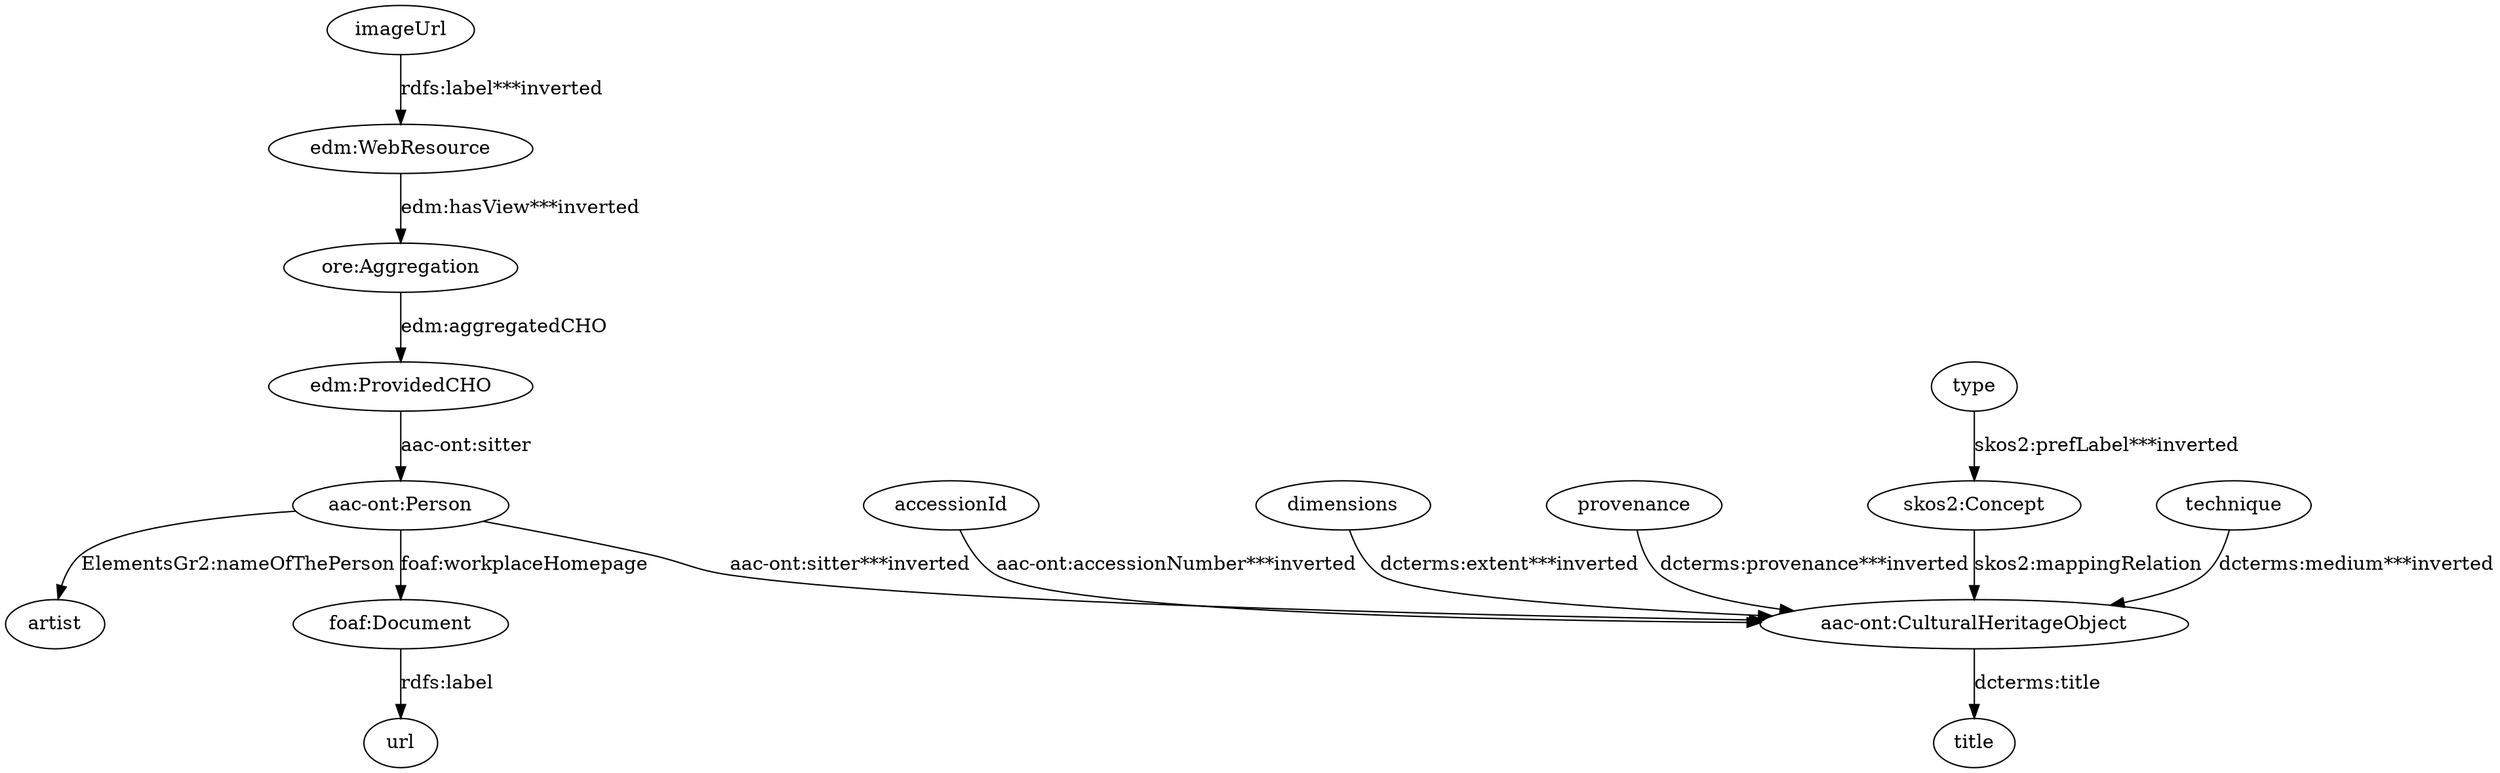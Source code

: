 digraph {
  "aac-ont:CulturalHeritageObject1" [type=class_uri,label="aac-ont:CulturalHeritageObject"]
  title [type=attribute_name,label=title]
  "aac-ont:Person1" [type=class_uri,label="aac-ont:Person"]
  artist [type=attribute_name,label=artist]
  "foaf:Document1" [type=class_uri,label="foaf:Document"]
  accessionId [type=attribute_name,label=accessionId]
  dimensions [type=attribute_name,label=dimensions]
  "edm:ProvidedCHO" [type=class_uri,label="edm:ProvidedCHO"]
  "edm:WebResource1" [type=class_uri,label="edm:WebResource"]
  "ore:Aggregation" [type=class_uri,label="ore:Aggregation"]
  url [type=attribute_name,label=url]
  imageUrl [type=attribute_name,label=imageUrl]
  provenance [type=attribute_name,label=provenance]
  "skos2:Concept1" [type=class_uri,label="skos2:Concept"]
  technique [type=attribute_name,label=technique]
  type [type=attribute_name,label=type]
  "aac-ont:CulturalHeritageObject1" -> title [label="dcterms:title",type=st_property_uri]
  "aac-ont:Person1" -> "aac-ont:CulturalHeritageObject1" [type=direct_property_uri,label="aac-ont:sitter***inverted",weight=1]
  "aac-ont:Person1" -> artist [label="ElementsGr2:nameOfThePerson",type=st_property_uri]
  "aac-ont:Person1" -> "foaf:Document1" [label="foaf:workplaceHomepage",type=inherited,weight=4]
  accessionId -> "aac-ont:CulturalHeritageObject1" [type=st_property_uri,label="aac-ont:accessionNumber***inverted",weight=1]
  dimensions -> "aac-ont:CulturalHeritageObject1" [type=st_property_uri,label="dcterms:extent***inverted",weight=1]
  "edm:ProvidedCHO" -> "aac-ont:Person1" [label="aac-ont:sitter",type=direct_property_uri,weight=1]
  "edm:WebResource1" -> "ore:Aggregation" [type=direct_property_uri,label="edm:hasView***inverted",weight=1]
  "foaf:Document1" -> url [label="rdfs:label",type=st_property_uri]
  imageUrl -> "edm:WebResource1" [type=st_property_uri,label="rdfs:label***inverted",weight=1]
  "ore:Aggregation" -> "edm:ProvidedCHO" [label="edm:aggregatedCHO",type=direct_property_uri,weight=1]
  provenance -> "aac-ont:CulturalHeritageObject1" [type=st_property_uri,label="dcterms:provenance***inverted",weight=1]
  "skos2:Concept1" -> "aac-ont:CulturalHeritageObject1" [label="skos2:mappingRelation",type=inherited,weight=4]
  technique -> "aac-ont:CulturalHeritageObject1" [type=st_property_uri,label="dcterms:medium***inverted",weight=1]
  type -> "skos2:Concept1" [type=st_property_uri,label="skos2:prefLabel***inverted",weight=1]
}
